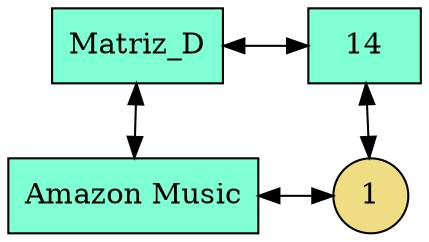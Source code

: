 digraph {
rankdir = BT;
node [shape=rectangle style=filled];
graph[ nodesep = 0.5];
{ rank=same; nodoMatriz_D; nodo14;}
 { rank=same; nodoAmazon_Music; nodo14Amazon_Music;}
 nodoMatriz_D [label="Matriz_D" fillcolor=aquamarine]
nodo14 [label="14" fillcolor=aquamarine]
nodoMatriz_D->nodo14 [dir=both]
nodoAmazon_Music [label="Amazon Music" fillcolor=aquamarine]
nodoAmazon_Music->nodoMatriz_D [dir=both]
nodo14Amazon_Music [label="1" shape=circle fillcolor=lightgoldenrod]
nodo14Amazon_Music->nodo14 [dir=both]
nodoAmazon_Music->nodo14Amazon_Music [constraint=false; dir=both]
{ rank=same; nodoMatriz_D; nodo14; }
 }